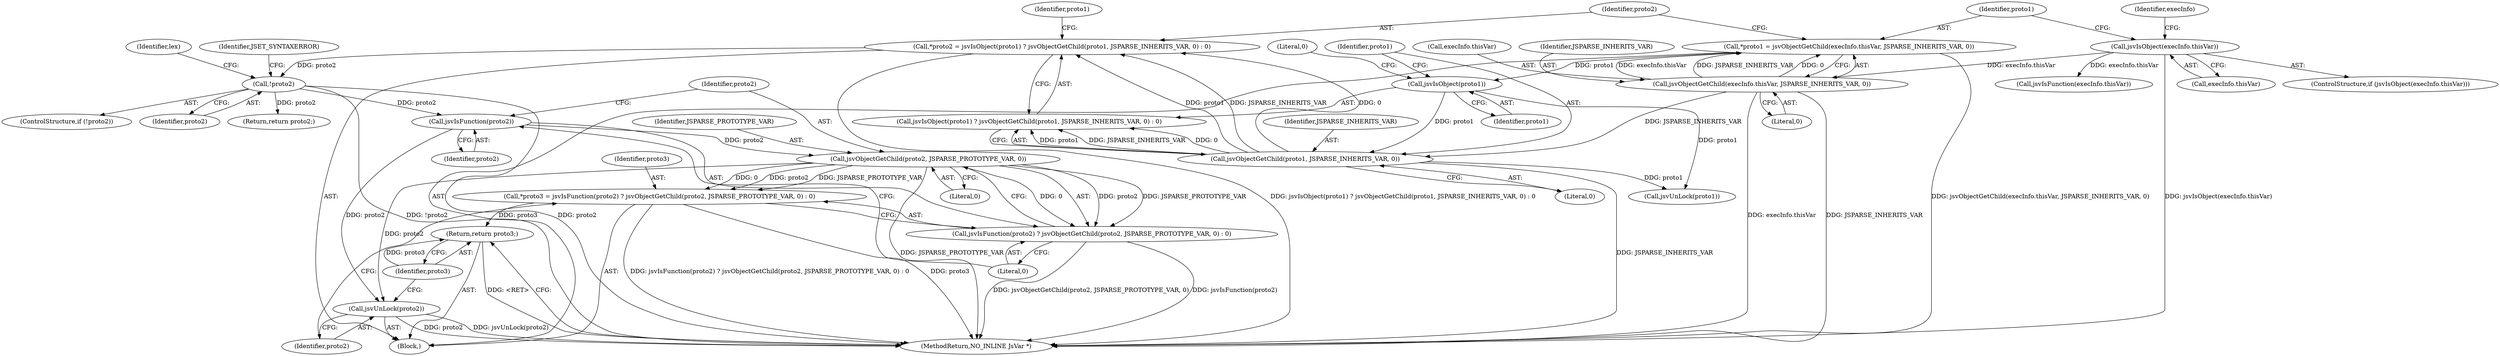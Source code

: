 digraph "0_Espruino_bf4416ab9129ee3afd56739ea4e3cd0da5484b6b_1@pointer" {
"1000485" [label="(Call,jsvIsFunction(proto2))"];
"1000465" [label="(Call,!proto2)"];
"1000452" [label="(Call,*proto2 = jsvIsObject(proto1) ? jsvObjectGetChild(proto1, JSPARSE_INHERITS_VAR, 0) : 0)"];
"1000457" [label="(Call,jsvObjectGetChild(proto1, JSPARSE_INHERITS_VAR, 0))"];
"1000455" [label="(Call,jsvIsObject(proto1))"];
"1000443" [label="(Call,*proto1 = jsvObjectGetChild(execInfo.thisVar, JSPARSE_INHERITS_VAR, 0))"];
"1000445" [label="(Call,jsvObjectGetChild(execInfo.thisVar, JSPARSE_INHERITS_VAR, 0))"];
"1000437" [label="(Call,jsvIsObject(execInfo.thisVar))"];
"1000487" [label="(Call,jsvObjectGetChild(proto2, JSPARSE_PROTOTYPE_VAR, 0))"];
"1000482" [label="(Call,*proto3 = jsvIsFunction(proto2) ? jsvObjectGetChild(proto2, JSPARSE_PROTOTYPE_VAR, 0) : 0)"];
"1000494" [label="(Return,return proto3;)"];
"1000484" [label="(Call,jsvIsFunction(proto2) ? jsvObjectGetChild(proto2, JSPARSE_PROTOTYPE_VAR, 0) : 0)"];
"1000492" [label="(Call,jsvUnLock(proto2))"];
"1000493" [label="(Identifier,proto2)"];
"1000465" [label="(Call,!proto2)"];
"1000464" [label="(ControlStructure,if (!proto2))"];
"1000452" [label="(Call,*proto2 = jsvIsObject(proto1) ? jsvObjectGetChild(proto1, JSPARSE_INHERITS_VAR, 0) : 0)"];
"1000438" [label="(Call,execInfo.thisVar)"];
"1000455" [label="(Call,jsvIsObject(proto1))"];
"1000488" [label="(Identifier,proto2)"];
"1000491" [label="(Literal,0)"];
"1000443" [label="(Call,*proto1 = jsvObjectGetChild(execInfo.thisVar, JSPARSE_INHERITS_VAR, 0))"];
"1000461" [label="(Literal,0)"];
"1000476" [label="(Identifier,lex)"];
"1000469" [label="(Identifier,JSET_SYNTAXERROR)"];
"1000454" [label="(Call,jsvIsObject(proto1) ? jsvObjectGetChild(proto1, JSPARSE_INHERITS_VAR, 0) : 0)"];
"1000436" [label="(ControlStructure,if (jsvIsObject(execInfo.thisVar)))"];
"1000463" [label="(Identifier,proto1)"];
"1000492" [label="(Call,jsvUnLock(proto2))"];
"1000458" [label="(Identifier,proto1)"];
"1000484" [label="(Call,jsvIsFunction(proto2) ? jsvObjectGetChild(proto2, JSPARSE_PROTOTYPE_VAR, 0) : 0)"];
"1000453" [label="(Identifier,proto2)"];
"1000441" [label="(Block,)"];
"1000489" [label="(Identifier,JSPARSE_PROTOTYPE_VAR)"];
"1000485" [label="(Call,jsvIsFunction(proto2))"];
"1000457" [label="(Call,jsvObjectGetChild(proto1, JSPARSE_INHERITS_VAR, 0))"];
"1000500" [label="(Identifier,execInfo)"];
"1000498" [label="(Call,jsvIsFunction(execInfo.thisVar))"];
"1000487" [label="(Call,jsvObjectGetChild(proto2, JSPARSE_PROTOTYPE_VAR, 0))"];
"1000466" [label="(Identifier,proto2)"];
"1000619" [label="(MethodReturn,NO_INLINE JsVar *)"];
"1000490" [label="(Literal,0)"];
"1000446" [label="(Call,execInfo.thisVar)"];
"1000494" [label="(Return,return proto3;)"];
"1000483" [label="(Identifier,proto3)"];
"1000437" [label="(Call,jsvIsObject(execInfo.thisVar))"];
"1000482" [label="(Call,*proto3 = jsvIsFunction(proto2) ? jsvObjectGetChild(proto2, JSPARSE_PROTOTYPE_VAR, 0) : 0)"];
"1000479" [label="(Return,return proto2;)"];
"1000456" [label="(Identifier,proto1)"];
"1000450" [label="(Literal,0)"];
"1000445" [label="(Call,jsvObjectGetChild(execInfo.thisVar, JSPARSE_INHERITS_VAR, 0))"];
"1000495" [label="(Identifier,proto3)"];
"1000462" [label="(Call,jsvUnLock(proto1))"];
"1000486" [label="(Identifier,proto2)"];
"1000444" [label="(Identifier,proto1)"];
"1000449" [label="(Identifier,JSPARSE_INHERITS_VAR)"];
"1000459" [label="(Identifier,JSPARSE_INHERITS_VAR)"];
"1000460" [label="(Literal,0)"];
"1000485" -> "1000484"  [label="AST: "];
"1000485" -> "1000486"  [label="CFG: "];
"1000486" -> "1000485"  [label="AST: "];
"1000488" -> "1000485"  [label="CFG: "];
"1000491" -> "1000485"  [label="CFG: "];
"1000465" -> "1000485"  [label="DDG: proto2"];
"1000485" -> "1000487"  [label="DDG: proto2"];
"1000485" -> "1000492"  [label="DDG: proto2"];
"1000465" -> "1000464"  [label="AST: "];
"1000465" -> "1000466"  [label="CFG: "];
"1000466" -> "1000465"  [label="AST: "];
"1000469" -> "1000465"  [label="CFG: "];
"1000476" -> "1000465"  [label="CFG: "];
"1000465" -> "1000619"  [label="DDG: !proto2"];
"1000465" -> "1000619"  [label="DDG: proto2"];
"1000452" -> "1000465"  [label="DDG: proto2"];
"1000465" -> "1000479"  [label="DDG: proto2"];
"1000452" -> "1000441"  [label="AST: "];
"1000452" -> "1000454"  [label="CFG: "];
"1000453" -> "1000452"  [label="AST: "];
"1000454" -> "1000452"  [label="AST: "];
"1000463" -> "1000452"  [label="CFG: "];
"1000452" -> "1000619"  [label="DDG: jsvIsObject(proto1) ? jsvObjectGetChild(proto1, JSPARSE_INHERITS_VAR, 0) : 0"];
"1000457" -> "1000452"  [label="DDG: proto1"];
"1000457" -> "1000452"  [label="DDG: JSPARSE_INHERITS_VAR"];
"1000457" -> "1000452"  [label="DDG: 0"];
"1000457" -> "1000454"  [label="AST: "];
"1000457" -> "1000460"  [label="CFG: "];
"1000458" -> "1000457"  [label="AST: "];
"1000459" -> "1000457"  [label="AST: "];
"1000460" -> "1000457"  [label="AST: "];
"1000454" -> "1000457"  [label="CFG: "];
"1000457" -> "1000619"  [label="DDG: JSPARSE_INHERITS_VAR"];
"1000457" -> "1000454"  [label="DDG: proto1"];
"1000457" -> "1000454"  [label="DDG: JSPARSE_INHERITS_VAR"];
"1000457" -> "1000454"  [label="DDG: 0"];
"1000455" -> "1000457"  [label="DDG: proto1"];
"1000445" -> "1000457"  [label="DDG: JSPARSE_INHERITS_VAR"];
"1000457" -> "1000462"  [label="DDG: proto1"];
"1000455" -> "1000454"  [label="AST: "];
"1000455" -> "1000456"  [label="CFG: "];
"1000456" -> "1000455"  [label="AST: "];
"1000458" -> "1000455"  [label="CFG: "];
"1000461" -> "1000455"  [label="CFG: "];
"1000443" -> "1000455"  [label="DDG: proto1"];
"1000455" -> "1000462"  [label="DDG: proto1"];
"1000443" -> "1000441"  [label="AST: "];
"1000443" -> "1000445"  [label="CFG: "];
"1000444" -> "1000443"  [label="AST: "];
"1000445" -> "1000443"  [label="AST: "];
"1000453" -> "1000443"  [label="CFG: "];
"1000443" -> "1000619"  [label="DDG: jsvObjectGetChild(execInfo.thisVar, JSPARSE_INHERITS_VAR, 0)"];
"1000445" -> "1000443"  [label="DDG: execInfo.thisVar"];
"1000445" -> "1000443"  [label="DDG: JSPARSE_INHERITS_VAR"];
"1000445" -> "1000443"  [label="DDG: 0"];
"1000445" -> "1000450"  [label="CFG: "];
"1000446" -> "1000445"  [label="AST: "];
"1000449" -> "1000445"  [label="AST: "];
"1000450" -> "1000445"  [label="AST: "];
"1000445" -> "1000619"  [label="DDG: execInfo.thisVar"];
"1000445" -> "1000619"  [label="DDG: JSPARSE_INHERITS_VAR"];
"1000437" -> "1000445"  [label="DDG: execInfo.thisVar"];
"1000437" -> "1000436"  [label="AST: "];
"1000437" -> "1000438"  [label="CFG: "];
"1000438" -> "1000437"  [label="AST: "];
"1000444" -> "1000437"  [label="CFG: "];
"1000500" -> "1000437"  [label="CFG: "];
"1000437" -> "1000619"  [label="DDG: jsvIsObject(execInfo.thisVar)"];
"1000437" -> "1000498"  [label="DDG: execInfo.thisVar"];
"1000487" -> "1000484"  [label="AST: "];
"1000487" -> "1000490"  [label="CFG: "];
"1000488" -> "1000487"  [label="AST: "];
"1000489" -> "1000487"  [label="AST: "];
"1000490" -> "1000487"  [label="AST: "];
"1000484" -> "1000487"  [label="CFG: "];
"1000487" -> "1000619"  [label="DDG: JSPARSE_PROTOTYPE_VAR"];
"1000487" -> "1000482"  [label="DDG: proto2"];
"1000487" -> "1000482"  [label="DDG: JSPARSE_PROTOTYPE_VAR"];
"1000487" -> "1000482"  [label="DDG: 0"];
"1000487" -> "1000484"  [label="DDG: proto2"];
"1000487" -> "1000484"  [label="DDG: JSPARSE_PROTOTYPE_VAR"];
"1000487" -> "1000484"  [label="DDG: 0"];
"1000487" -> "1000492"  [label="DDG: proto2"];
"1000482" -> "1000441"  [label="AST: "];
"1000482" -> "1000484"  [label="CFG: "];
"1000483" -> "1000482"  [label="AST: "];
"1000484" -> "1000482"  [label="AST: "];
"1000493" -> "1000482"  [label="CFG: "];
"1000482" -> "1000619"  [label="DDG: proto3"];
"1000482" -> "1000619"  [label="DDG: jsvIsFunction(proto2) ? jsvObjectGetChild(proto2, JSPARSE_PROTOTYPE_VAR, 0) : 0"];
"1000482" -> "1000494"  [label="DDG: proto3"];
"1000494" -> "1000441"  [label="AST: "];
"1000494" -> "1000495"  [label="CFG: "];
"1000495" -> "1000494"  [label="AST: "];
"1000619" -> "1000494"  [label="CFG: "];
"1000494" -> "1000619"  [label="DDG: <RET>"];
"1000495" -> "1000494"  [label="DDG: proto3"];
"1000484" -> "1000491"  [label="CFG: "];
"1000491" -> "1000484"  [label="AST: "];
"1000484" -> "1000619"  [label="DDG: jsvObjectGetChild(proto2, JSPARSE_PROTOTYPE_VAR, 0)"];
"1000484" -> "1000619"  [label="DDG: jsvIsFunction(proto2)"];
"1000492" -> "1000441"  [label="AST: "];
"1000492" -> "1000493"  [label="CFG: "];
"1000493" -> "1000492"  [label="AST: "];
"1000495" -> "1000492"  [label="CFG: "];
"1000492" -> "1000619"  [label="DDG: proto2"];
"1000492" -> "1000619"  [label="DDG: jsvUnLock(proto2)"];
}
